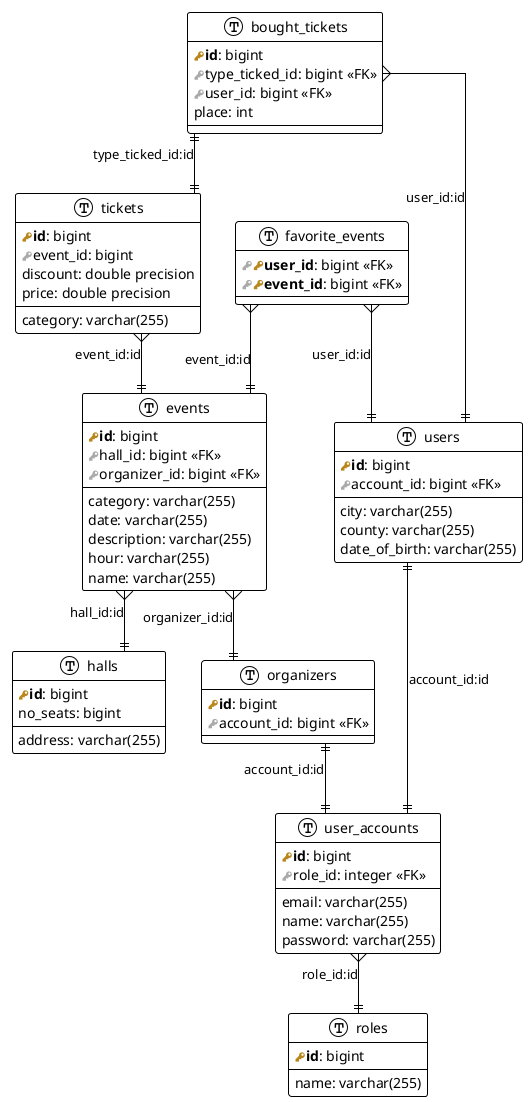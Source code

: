 @startuml
!define primary_key(x) <b><color:#b8861b><&key></color>x</b>
!define foreign_key(x)<color:#aaaaaa><&key></color>x
!define table(x) entity x << (T, white) >>

!theme plain
top to bottom direction
skinparam linetype ortho

table(bought_tickets) {
   primary_key(id): bigint
   foreign_key(type_ticked_id): bigint <<FK>>
   foreign_key(user_id): bigint <<FK>>
   place: int
}
table(events) {
   primary_key(id): bigint
   foreign_key(hall_id): bigint <<FK>>
   foreign_key(organizer_id): bigint <<FK>>
   category: varchar(255)
   date: varchar(255)
   description: varchar(255)
   hour: varchar(255)
   name: varchar(255)
}
table(favorite_events) {
   foreign_key(primary_key(user_id)): bigint <<FK>>
   foreign_key(primary_key(event_id)): bigint <<FK>>
}
table(halls) {
   primary_key(id): bigint
   address: varchar(255)
   no_seats: bigint
}
table(organizers) {
   primary_key(id): bigint
   foreign_key(account_id): bigint <<FK>>
}
table(roles) {
   primary_key(id): bigint
   name: varchar(255)
}
table(tickets) {
   primary_key(id): bigint
   foreign_key(event_id): bigint
   category: varchar(255)
   discount: double precision
   price: double precision

}
table(user_accounts) {
   primary_key(id): bigint
   foreign_key(role_id: integer) <<FK>>
   email: varchar(255)
   name: varchar(255)
   password: varchar(255)
}
table(users) {
   primary_key(id): bigint
   foreign_key(account_id): bigint <<FK>>
   city: varchar(255)
   county: varchar(255)
   date_of_birth: varchar(255)
}
favorite_events     }--||  events                    : "event_id:id"
favorite_events     }--||   users                    : "user_id:id"
bought_tickets      ||--|| tickets                   : "type_ticked_id:id"
bought_tickets      }--||  users                     : "user_id:id"
events              }--||  halls                     : "hall_id:id"
events              }--||  organizers                : "organizer_id:id"
organizers          ||--||  user_accounts            : "account_id:id"
tickets             }--||  events                    : "event_id:id"
user_accounts       }--||  roles                     : "role_id:id"
users               ||--||  user_accounts            : "account_id:id"
@enduml